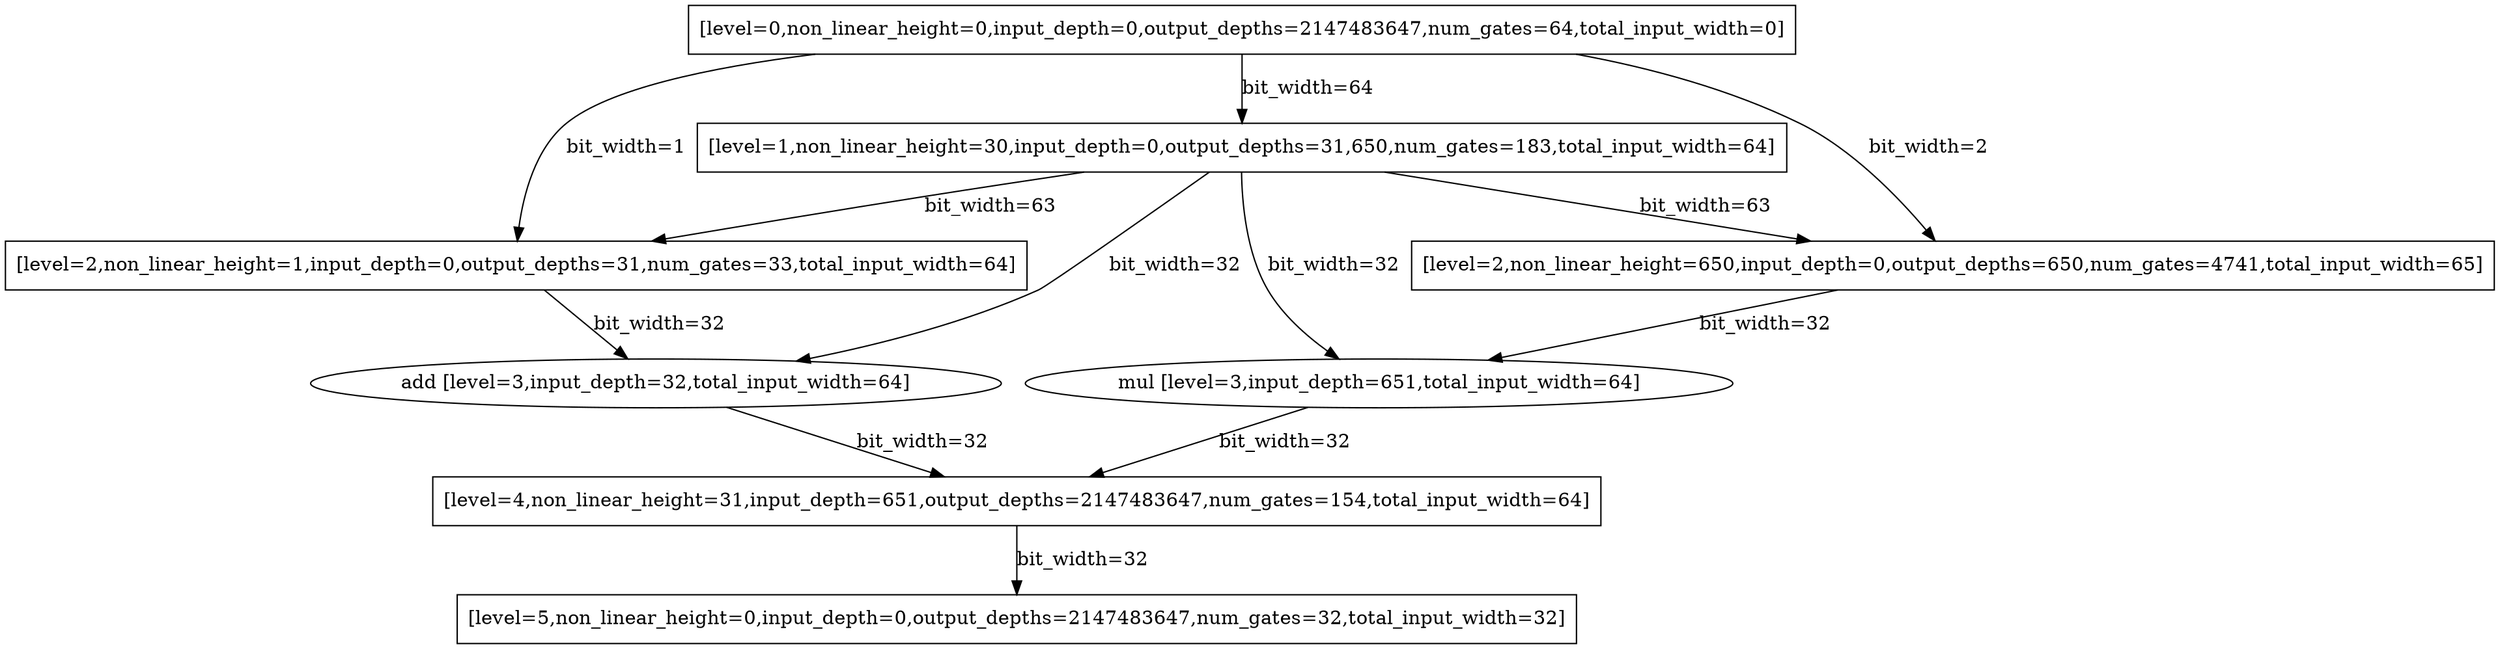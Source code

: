 // size-optimized, no-minimization
digraph {
	subgraph level_0 {
		rank=same;
		"root" [label="[level=0,non_linear_height=0,input_depth=0,output_depths=2147483647,num_gates=64,total_input_width=0]" shape=box input_depth=0 output_depths="2147483647" non_linear_height=0 num_non_linear_gates=0 total_input_width=0];
	}
	subgraph level_1 {
		rank=same;
		"2" [label="[level=1,non_linear_height=30,input_depth=0,output_depths=31,650,num_gates=183,total_input_width=64]" shape=box input_depth=0 output_depths="31,650" non_linear_height=30 num_non_linear_gates=60 total_input_width=64];
	}
	"root" -> "2" [label="bit_width=64" bit_width=64 input_gates="0:1,1:1,2:1,3:1,4:1,5:1,6:1,7:1,8:1,9:1,10:1,11:1,12:1,13:1,14:1,15:1,16:1,17:1,18:1,19:1,20:1,21:1,22:1,23:1,24:1,25:1,26:1,27:1,28:1,29:1,30:1,31:1,32:1,33:1,34:1,35:1,36:1,37:1,38:1,39:1,40:1,41:1,42:1,43:1,44:1,45:1,46:1,47:1,48:1,49:1,50:1,51:1,52:1,53:1,54:1,55:1,56:1,57:1,58:1,59:1,60:1,61:1,62:1,63:1"];
	subgraph level_2 {
		rank=same;
		"5" [label="[level=2,non_linear_height=1,input_depth=0,output_depths=31,num_gates=33,total_input_width=64]" shape=box input_depth=0 output_depths="31" non_linear_height=1 num_non_linear_gates=32 total_input_width=64];
		"3" [label="[level=2,non_linear_height=650,input_depth=0,output_depths=650,num_gates=4741,total_input_width=65]" shape=box input_depth=0 output_depths="650" non_linear_height=650 num_non_linear_gates=1268 total_input_width=65];
	}
	"2" -> "5" [label="bit_width=63" bit_width=63 input_gates="64:1,65:1,66:1,67:1,68:1,69:1,70:1,71:1,72:1,73:1,74:1,75:1,76:1,77:1,78:1,79:1,80:1,81:1,82:1,83:1,84:1,85:1,86:1,87:1,88:1,89:1,90:1,91:1,92:1,93:1,94:1,95:1,96:1,97:1,98:1,99:1,100:1,101:1,102:1,103:1,104:1,105:1,106:1,107:1,108:1,109:1,110:1,111:1,112:1,113:1,114:1,115:1,116:1,117:1,118:1,119:1,120:1,121:1,122:1,123:1,124:1,125:1,126:1"];
	"root" -> "5" [label="bit_width=1" bit_width=1 input_gates="54:1"];
	"root" -> "3" [label="bit_width=2" bit_width=2 input_gates="54:1,58:1"];
	"2" -> "3" [label="bit_width=63" bit_width=63 input_gates="64:1,68:1,69:1,75:1,83:1,119:1,122:1,123:1,95:1,118:1,117:1,107:1,108:1,97:1,98:1,84:1,88:1,89:1,96:1,72:1,74:1,73:1,102:1,79:1,99:1,100:1,101:1,87:1,85:1,86:1,111:1,110:1,109:1,91:1,94:1,120:1,121:1,124:1,125:1,126:1,76:1,113:1,115:1,112:1,114:1,116:1,80:1,82:1,81:1,104:1,106:1,103:1,105:1,70:1,71:1,78:1,77:1,65:1,90:1,67:1,66:1,92:1,93:1"];
	subgraph level_3 {
		rank=same;
		"6" [label="add [level=3,input_depth=32,total_input_width=64]" call_id="1" func_name="add" gate_depth=32 total_input_width=64];
		"4" [label="mul [level=3,input_depth=651,total_input_width=64]" call_id="0" func_name="mul" gate_depth=651 total_input_width=64];
	}
	"5" -> "6" [label="bit_width=32" bit_width=32 input_gates="127:1,128:1,129:1,130:1,131:1,132:1,133:1,134:1,135:1,136:1,137:1,138:1,139:1,140:1,141:1,142:1,143:1,144:1,145:1,146:1,147:1,148:1,149:1,150:1,151:1,152:1,153:1,154:1,155:1,156:1,157:1,158:1"];
	"2" -> "6" [label="bit_width=32" bit_width=32 input_gates="66:1,69:1,74:1,75:1,78:1,122:1,123:1,95:1,118:1,117:1,124:1,125:1,84:1,111:1,110:1,99:1,100:1,88:1,64:1,107:1,108:1,104:1,83:1,70:1,68:1,119:1,89:1,97:1,98:1,93:1,90:1,96:1"];
	"3" -> "4" [label="bit_width=32" bit_width=32 input_gates="159:1,160:1,161:1,162:1,163:1,164:1,165:1,166:1,167:1,168:1,169:1,170:1,171:1,172:1,173:1,174:1,175:1,176:1,177:1,178:1,179:1,180:1,181:1,182:1,183:1,184:1,185:1,186:1,187:1,188:1,189:1,190:1"];
	"2" -> "4" [label="bit_width=32" bit_width=32 input_gates="66:1,64:1,70:1,69:1,74:1,78:1,119:1,122:1,123:1,117:1,124:1,125:1,97:1,98:1,84:1,111:1,110:1,99:1,100:1,88:1,104:1,89:1,83:1,90:1,118:1,95:1,107:1,108:1,68:1,93:1,75:1,96:1"];
	subgraph level_4 {
		rank=same;
		"7" [label="[level=4,non_linear_height=31,input_depth=651,output_depths=2147483647,num_gates=154,total_input_width=64]" shape=box input_depth=651 output_depths="2147483647" non_linear_height=31 num_non_linear_gates=31 total_input_width=64];
	}
	"4" -> "7" [label="bit_width=32" bit_width=32 input_gates="191:1,192:1,193:1,194:1,195:1,196:1,197:1,198:1,199:1,200:1,201:1,202:1,203:1,204:1,205:1,206:1,207:1,208:1,209:1,210:1,211:1,212:1,213:1,214:1,215:1,216:1,217:1,218:1,219:1,220:1,221:1,222:1"];
	"6" -> "7" [label="bit_width=32" bit_width=32 input_gates="223:1,224:1,225:1,226:1,227:1,228:1,229:1,230:1,231:1,232:1,233:1,234:1,235:1,236:1,237:1,238:1,239:1,240:1,241:1,242:1,243:1,244:1,245:1,246:1,247:1,248:1,249:1,250:1,251:1,252:1,253:1,254:1"];
	subgraph level_5 {
		rank=same;
		"leaf" [label="[level=5,non_linear_height=0,input_depth=0,output_depths=2147483647,num_gates=32,total_input_width=32]" shape=box input_depth=0 output_depths="2147483647" non_linear_height=0 num_non_linear_gates=0 total_input_width=32];
	}
	"7" -> "leaf" [label="bit_width=32" bit_width=32 input_gates="255:1,256:1,257:1,258:1,259:1,260:1,261:1,262:1,263:1,264:1,265:1,266:1,267:1,268:1,269:1,270:1,271:1,272:1,273:1,274:1,275:1,276:1,277:1,278:1,279:1,280:1,281:1,282:1,283:1,284:1,285:1,286:1"];
}
